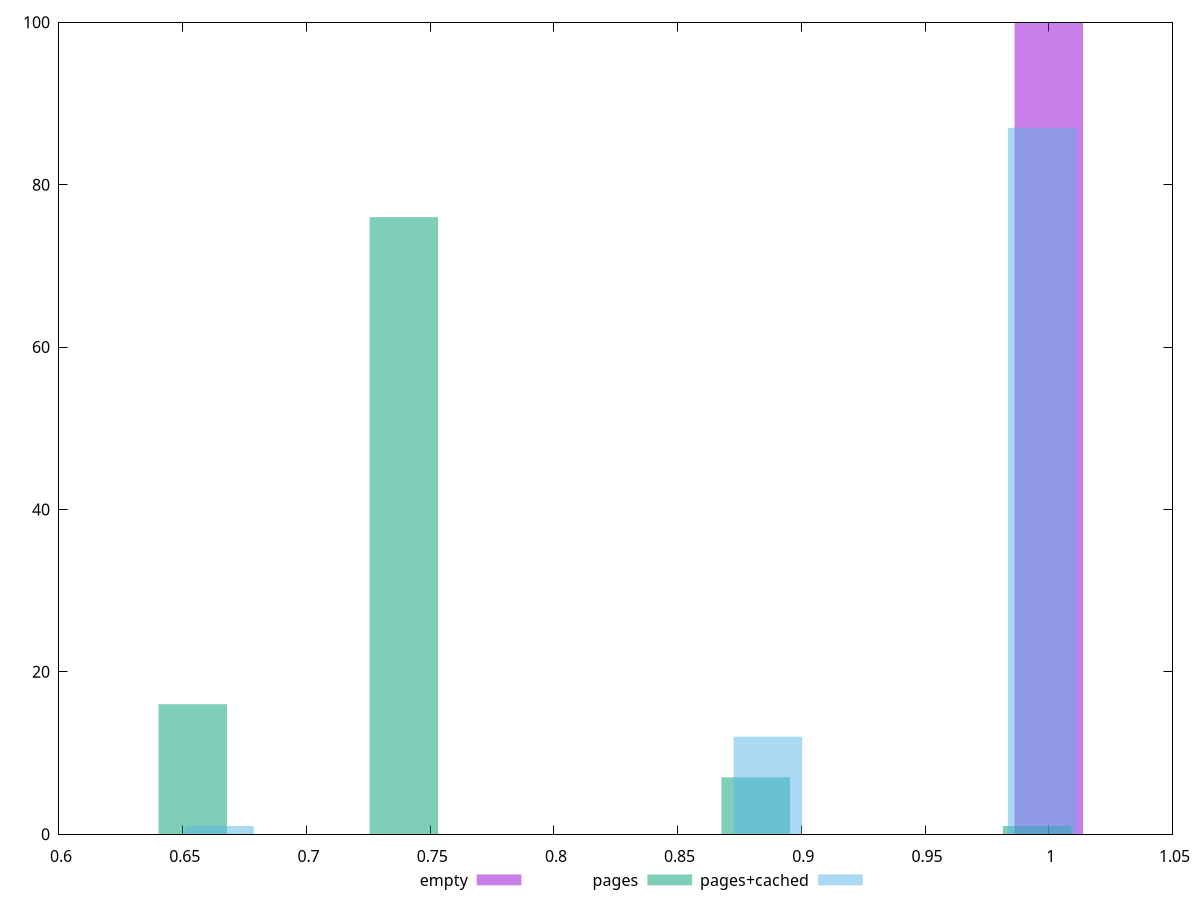 $_empty <<EOF
1 100
EOF
$_pages <<EOF
0.9953037744200587 1
0.8815547716291948 7
0.6540567660474671 16
0.739368518140615 76
EOF
$_pagesCached <<EOF
0.6648779375353567 1
0.886503916713809 12
0.9973169063030352 87
EOF
set key outside below
set terminal pngcairo
set output "report_00004_2020-11-02T20-21-41.718Z/unminified-css/unminified-css_empty_pages_pages+cached+hist.png"
set boxwidth 0.02770324739730653
set style fill transparent solid 0.5 noborder
set yrange [0:100]
plot $_empty title "empty" with boxes ,$_pages title "pages" with boxes ,$_pagesCached title "pages+cached" with boxes ,